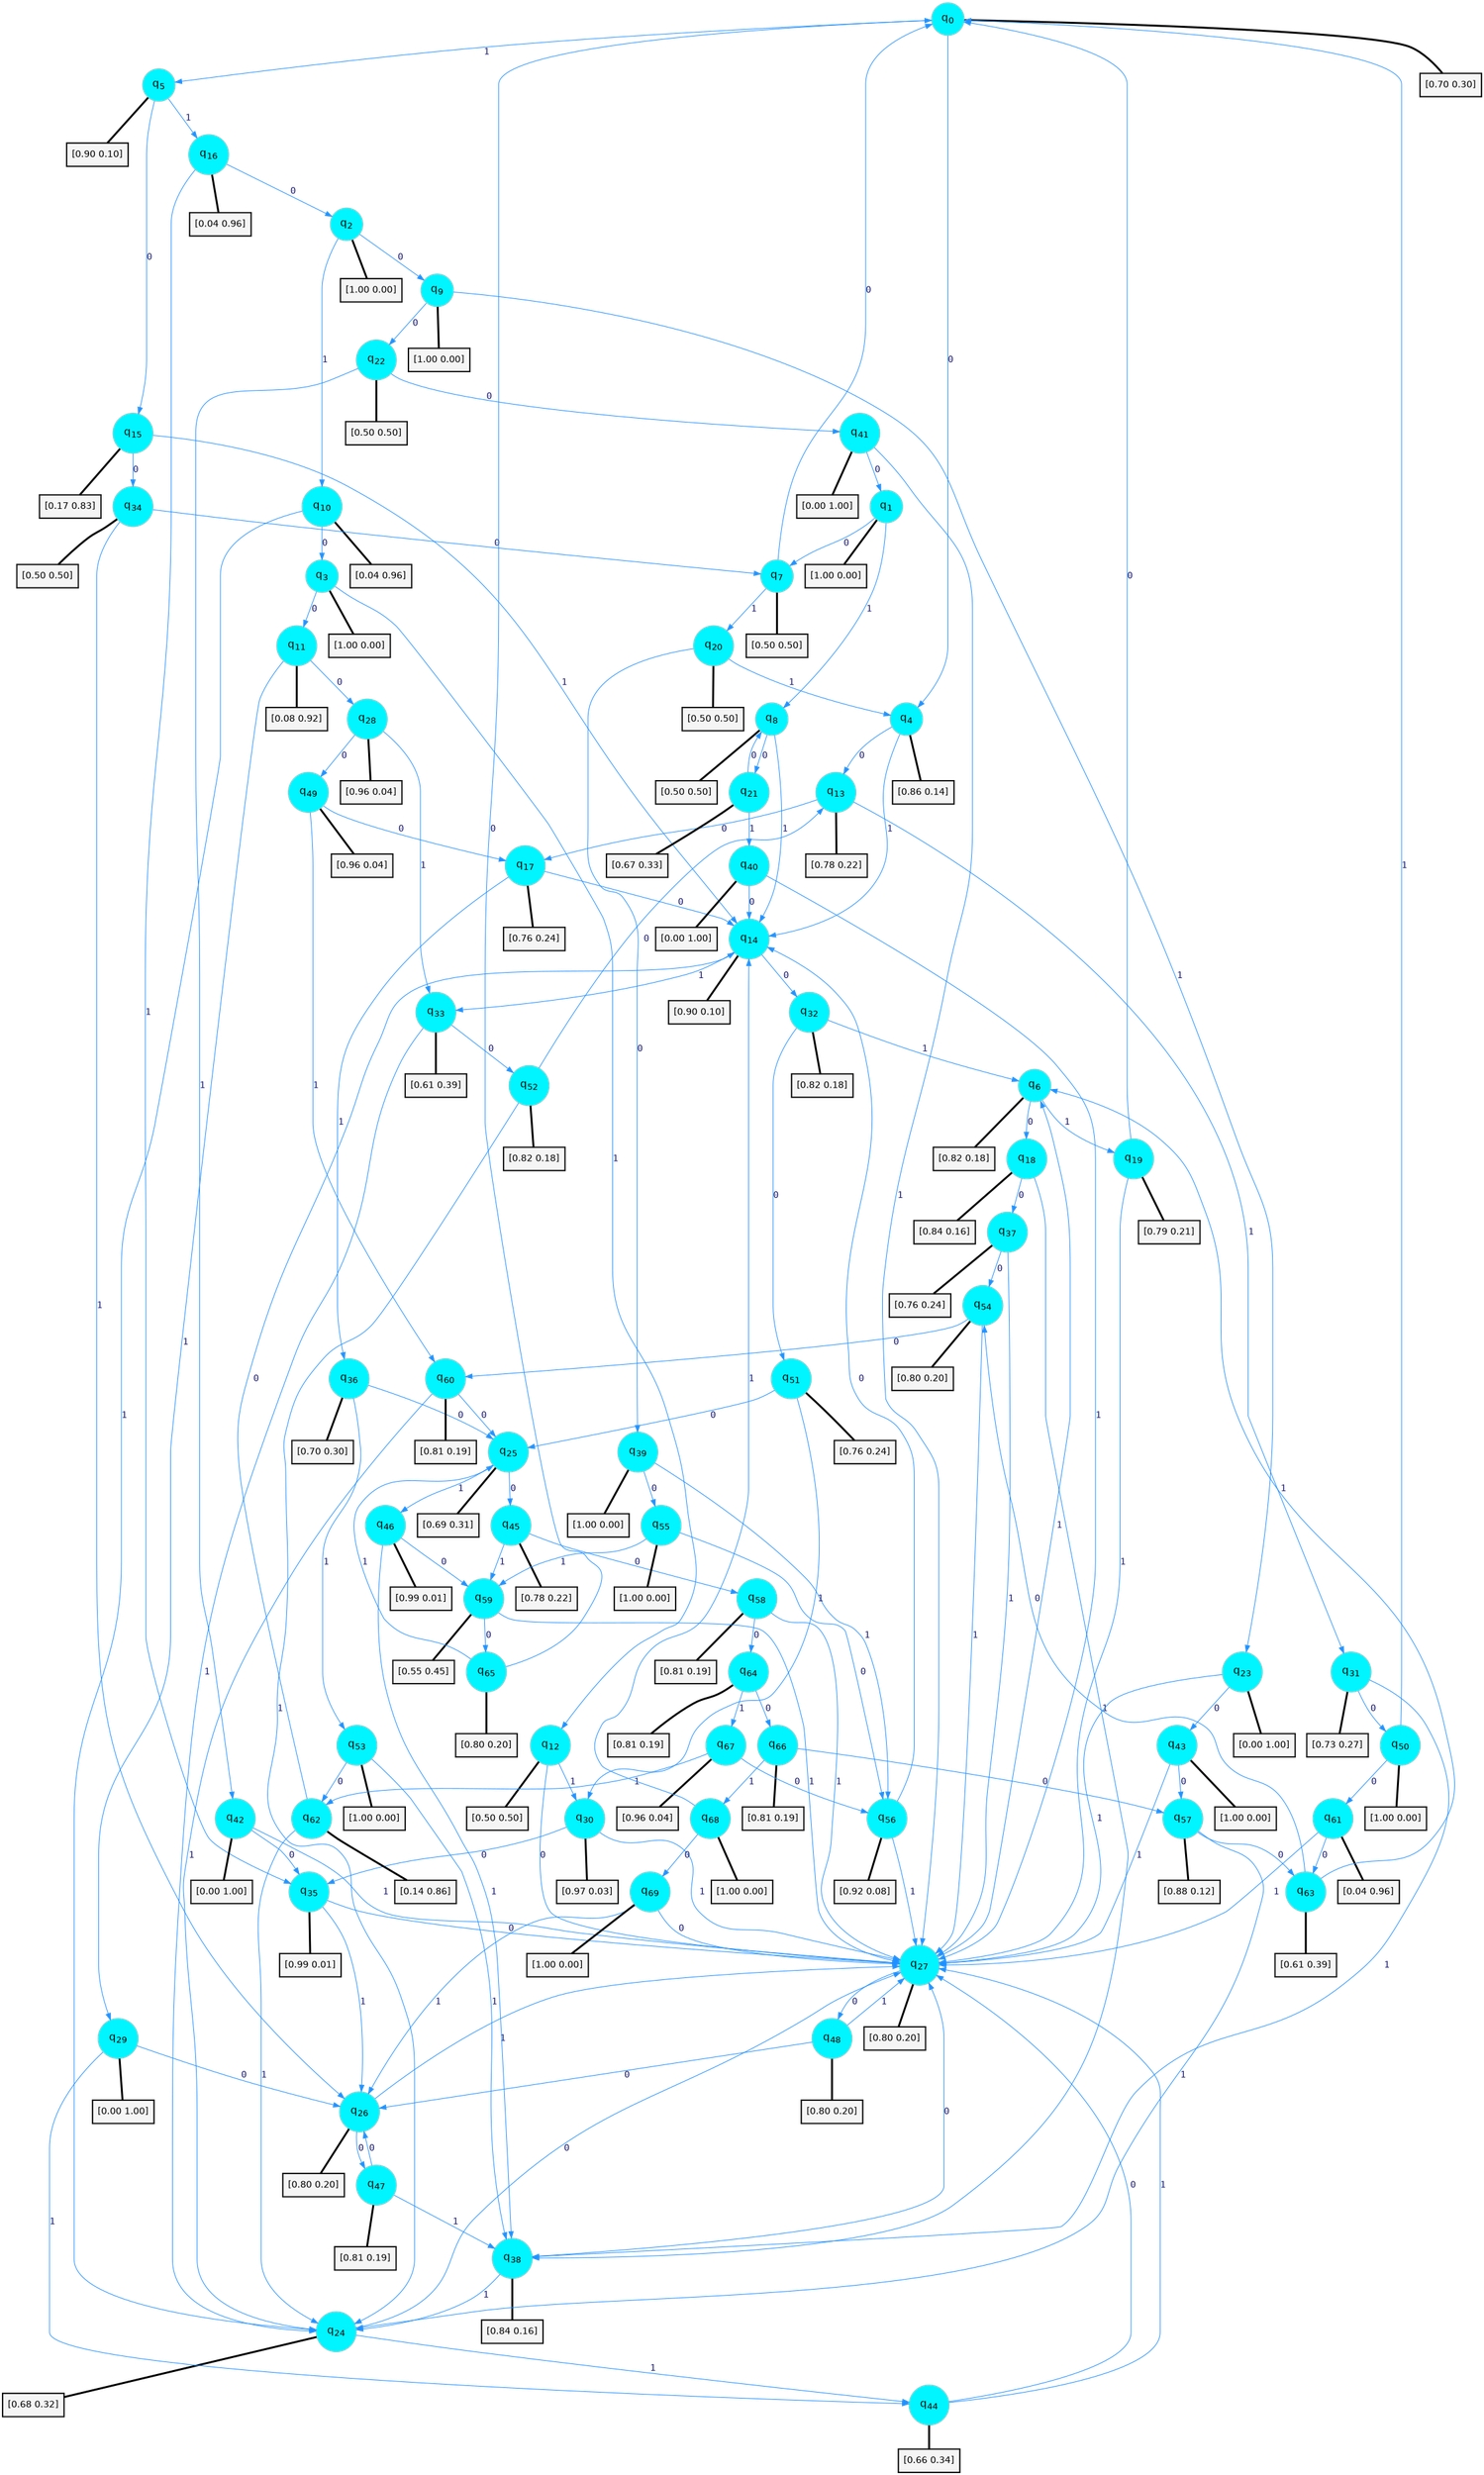 digraph G {
graph [
bgcolor=transparent, dpi=300, rankdir=TD, size="40,25"];
node [
color=gray, fillcolor=turquoise1, fontcolor=black, fontname=Helvetica, fontsize=16, fontweight=bold, shape=circle, style=filled];
edge [
arrowsize=1, color=dodgerblue1, fontcolor=midnightblue, fontname=courier, fontweight=bold, penwidth=1, style=solid, weight=20];
0[label=<q<SUB>0</SUB>>];
1[label=<q<SUB>1</SUB>>];
2[label=<q<SUB>2</SUB>>];
3[label=<q<SUB>3</SUB>>];
4[label=<q<SUB>4</SUB>>];
5[label=<q<SUB>5</SUB>>];
6[label=<q<SUB>6</SUB>>];
7[label=<q<SUB>7</SUB>>];
8[label=<q<SUB>8</SUB>>];
9[label=<q<SUB>9</SUB>>];
10[label=<q<SUB>10</SUB>>];
11[label=<q<SUB>11</SUB>>];
12[label=<q<SUB>12</SUB>>];
13[label=<q<SUB>13</SUB>>];
14[label=<q<SUB>14</SUB>>];
15[label=<q<SUB>15</SUB>>];
16[label=<q<SUB>16</SUB>>];
17[label=<q<SUB>17</SUB>>];
18[label=<q<SUB>18</SUB>>];
19[label=<q<SUB>19</SUB>>];
20[label=<q<SUB>20</SUB>>];
21[label=<q<SUB>21</SUB>>];
22[label=<q<SUB>22</SUB>>];
23[label=<q<SUB>23</SUB>>];
24[label=<q<SUB>24</SUB>>];
25[label=<q<SUB>25</SUB>>];
26[label=<q<SUB>26</SUB>>];
27[label=<q<SUB>27</SUB>>];
28[label=<q<SUB>28</SUB>>];
29[label=<q<SUB>29</SUB>>];
30[label=<q<SUB>30</SUB>>];
31[label=<q<SUB>31</SUB>>];
32[label=<q<SUB>32</SUB>>];
33[label=<q<SUB>33</SUB>>];
34[label=<q<SUB>34</SUB>>];
35[label=<q<SUB>35</SUB>>];
36[label=<q<SUB>36</SUB>>];
37[label=<q<SUB>37</SUB>>];
38[label=<q<SUB>38</SUB>>];
39[label=<q<SUB>39</SUB>>];
40[label=<q<SUB>40</SUB>>];
41[label=<q<SUB>41</SUB>>];
42[label=<q<SUB>42</SUB>>];
43[label=<q<SUB>43</SUB>>];
44[label=<q<SUB>44</SUB>>];
45[label=<q<SUB>45</SUB>>];
46[label=<q<SUB>46</SUB>>];
47[label=<q<SUB>47</SUB>>];
48[label=<q<SUB>48</SUB>>];
49[label=<q<SUB>49</SUB>>];
50[label=<q<SUB>50</SUB>>];
51[label=<q<SUB>51</SUB>>];
52[label=<q<SUB>52</SUB>>];
53[label=<q<SUB>53</SUB>>];
54[label=<q<SUB>54</SUB>>];
55[label=<q<SUB>55</SUB>>];
56[label=<q<SUB>56</SUB>>];
57[label=<q<SUB>57</SUB>>];
58[label=<q<SUB>58</SUB>>];
59[label=<q<SUB>59</SUB>>];
60[label=<q<SUB>60</SUB>>];
61[label=<q<SUB>61</SUB>>];
62[label=<q<SUB>62</SUB>>];
63[label=<q<SUB>63</SUB>>];
64[label=<q<SUB>64</SUB>>];
65[label=<q<SUB>65</SUB>>];
66[label=<q<SUB>66</SUB>>];
67[label=<q<SUB>67</SUB>>];
68[label=<q<SUB>68</SUB>>];
69[label=<q<SUB>69</SUB>>];
70[label="[0.70 0.30]", shape=box,fontcolor=black, fontname=Helvetica, fontsize=14, penwidth=2, fillcolor=whitesmoke,color=black];
71[label="[1.00 0.00]", shape=box,fontcolor=black, fontname=Helvetica, fontsize=14, penwidth=2, fillcolor=whitesmoke,color=black];
72[label="[1.00 0.00]", shape=box,fontcolor=black, fontname=Helvetica, fontsize=14, penwidth=2, fillcolor=whitesmoke,color=black];
73[label="[1.00 0.00]", shape=box,fontcolor=black, fontname=Helvetica, fontsize=14, penwidth=2, fillcolor=whitesmoke,color=black];
74[label="[0.86 0.14]", shape=box,fontcolor=black, fontname=Helvetica, fontsize=14, penwidth=2, fillcolor=whitesmoke,color=black];
75[label="[0.90 0.10]", shape=box,fontcolor=black, fontname=Helvetica, fontsize=14, penwidth=2, fillcolor=whitesmoke,color=black];
76[label="[0.82 0.18]", shape=box,fontcolor=black, fontname=Helvetica, fontsize=14, penwidth=2, fillcolor=whitesmoke,color=black];
77[label="[0.50 0.50]", shape=box,fontcolor=black, fontname=Helvetica, fontsize=14, penwidth=2, fillcolor=whitesmoke,color=black];
78[label="[0.50 0.50]", shape=box,fontcolor=black, fontname=Helvetica, fontsize=14, penwidth=2, fillcolor=whitesmoke,color=black];
79[label="[1.00 0.00]", shape=box,fontcolor=black, fontname=Helvetica, fontsize=14, penwidth=2, fillcolor=whitesmoke,color=black];
80[label="[0.04 0.96]", shape=box,fontcolor=black, fontname=Helvetica, fontsize=14, penwidth=2, fillcolor=whitesmoke,color=black];
81[label="[0.08 0.92]", shape=box,fontcolor=black, fontname=Helvetica, fontsize=14, penwidth=2, fillcolor=whitesmoke,color=black];
82[label="[0.50 0.50]", shape=box,fontcolor=black, fontname=Helvetica, fontsize=14, penwidth=2, fillcolor=whitesmoke,color=black];
83[label="[0.78 0.22]", shape=box,fontcolor=black, fontname=Helvetica, fontsize=14, penwidth=2, fillcolor=whitesmoke,color=black];
84[label="[0.90 0.10]", shape=box,fontcolor=black, fontname=Helvetica, fontsize=14, penwidth=2, fillcolor=whitesmoke,color=black];
85[label="[0.17 0.83]", shape=box,fontcolor=black, fontname=Helvetica, fontsize=14, penwidth=2, fillcolor=whitesmoke,color=black];
86[label="[0.04 0.96]", shape=box,fontcolor=black, fontname=Helvetica, fontsize=14, penwidth=2, fillcolor=whitesmoke,color=black];
87[label="[0.76 0.24]", shape=box,fontcolor=black, fontname=Helvetica, fontsize=14, penwidth=2, fillcolor=whitesmoke,color=black];
88[label="[0.84 0.16]", shape=box,fontcolor=black, fontname=Helvetica, fontsize=14, penwidth=2, fillcolor=whitesmoke,color=black];
89[label="[0.79 0.21]", shape=box,fontcolor=black, fontname=Helvetica, fontsize=14, penwidth=2, fillcolor=whitesmoke,color=black];
90[label="[0.50 0.50]", shape=box,fontcolor=black, fontname=Helvetica, fontsize=14, penwidth=2, fillcolor=whitesmoke,color=black];
91[label="[0.67 0.33]", shape=box,fontcolor=black, fontname=Helvetica, fontsize=14, penwidth=2, fillcolor=whitesmoke,color=black];
92[label="[0.50 0.50]", shape=box,fontcolor=black, fontname=Helvetica, fontsize=14, penwidth=2, fillcolor=whitesmoke,color=black];
93[label="[0.00 1.00]", shape=box,fontcolor=black, fontname=Helvetica, fontsize=14, penwidth=2, fillcolor=whitesmoke,color=black];
94[label="[0.68 0.32]", shape=box,fontcolor=black, fontname=Helvetica, fontsize=14, penwidth=2, fillcolor=whitesmoke,color=black];
95[label="[0.69 0.31]", shape=box,fontcolor=black, fontname=Helvetica, fontsize=14, penwidth=2, fillcolor=whitesmoke,color=black];
96[label="[0.80 0.20]", shape=box,fontcolor=black, fontname=Helvetica, fontsize=14, penwidth=2, fillcolor=whitesmoke,color=black];
97[label="[0.80 0.20]", shape=box,fontcolor=black, fontname=Helvetica, fontsize=14, penwidth=2, fillcolor=whitesmoke,color=black];
98[label="[0.96 0.04]", shape=box,fontcolor=black, fontname=Helvetica, fontsize=14, penwidth=2, fillcolor=whitesmoke,color=black];
99[label="[0.00 1.00]", shape=box,fontcolor=black, fontname=Helvetica, fontsize=14, penwidth=2, fillcolor=whitesmoke,color=black];
100[label="[0.97 0.03]", shape=box,fontcolor=black, fontname=Helvetica, fontsize=14, penwidth=2, fillcolor=whitesmoke,color=black];
101[label="[0.73 0.27]", shape=box,fontcolor=black, fontname=Helvetica, fontsize=14, penwidth=2, fillcolor=whitesmoke,color=black];
102[label="[0.82 0.18]", shape=box,fontcolor=black, fontname=Helvetica, fontsize=14, penwidth=2, fillcolor=whitesmoke,color=black];
103[label="[0.61 0.39]", shape=box,fontcolor=black, fontname=Helvetica, fontsize=14, penwidth=2, fillcolor=whitesmoke,color=black];
104[label="[0.50 0.50]", shape=box,fontcolor=black, fontname=Helvetica, fontsize=14, penwidth=2, fillcolor=whitesmoke,color=black];
105[label="[0.99 0.01]", shape=box,fontcolor=black, fontname=Helvetica, fontsize=14, penwidth=2, fillcolor=whitesmoke,color=black];
106[label="[0.70 0.30]", shape=box,fontcolor=black, fontname=Helvetica, fontsize=14, penwidth=2, fillcolor=whitesmoke,color=black];
107[label="[0.76 0.24]", shape=box,fontcolor=black, fontname=Helvetica, fontsize=14, penwidth=2, fillcolor=whitesmoke,color=black];
108[label="[0.84 0.16]", shape=box,fontcolor=black, fontname=Helvetica, fontsize=14, penwidth=2, fillcolor=whitesmoke,color=black];
109[label="[1.00 0.00]", shape=box,fontcolor=black, fontname=Helvetica, fontsize=14, penwidth=2, fillcolor=whitesmoke,color=black];
110[label="[0.00 1.00]", shape=box,fontcolor=black, fontname=Helvetica, fontsize=14, penwidth=2, fillcolor=whitesmoke,color=black];
111[label="[0.00 1.00]", shape=box,fontcolor=black, fontname=Helvetica, fontsize=14, penwidth=2, fillcolor=whitesmoke,color=black];
112[label="[0.00 1.00]", shape=box,fontcolor=black, fontname=Helvetica, fontsize=14, penwidth=2, fillcolor=whitesmoke,color=black];
113[label="[1.00 0.00]", shape=box,fontcolor=black, fontname=Helvetica, fontsize=14, penwidth=2, fillcolor=whitesmoke,color=black];
114[label="[0.66 0.34]", shape=box,fontcolor=black, fontname=Helvetica, fontsize=14, penwidth=2, fillcolor=whitesmoke,color=black];
115[label="[0.78 0.22]", shape=box,fontcolor=black, fontname=Helvetica, fontsize=14, penwidth=2, fillcolor=whitesmoke,color=black];
116[label="[0.99 0.01]", shape=box,fontcolor=black, fontname=Helvetica, fontsize=14, penwidth=2, fillcolor=whitesmoke,color=black];
117[label="[0.81 0.19]", shape=box,fontcolor=black, fontname=Helvetica, fontsize=14, penwidth=2, fillcolor=whitesmoke,color=black];
118[label="[0.80 0.20]", shape=box,fontcolor=black, fontname=Helvetica, fontsize=14, penwidth=2, fillcolor=whitesmoke,color=black];
119[label="[0.96 0.04]", shape=box,fontcolor=black, fontname=Helvetica, fontsize=14, penwidth=2, fillcolor=whitesmoke,color=black];
120[label="[1.00 0.00]", shape=box,fontcolor=black, fontname=Helvetica, fontsize=14, penwidth=2, fillcolor=whitesmoke,color=black];
121[label="[0.76 0.24]", shape=box,fontcolor=black, fontname=Helvetica, fontsize=14, penwidth=2, fillcolor=whitesmoke,color=black];
122[label="[0.82 0.18]", shape=box,fontcolor=black, fontname=Helvetica, fontsize=14, penwidth=2, fillcolor=whitesmoke,color=black];
123[label="[1.00 0.00]", shape=box,fontcolor=black, fontname=Helvetica, fontsize=14, penwidth=2, fillcolor=whitesmoke,color=black];
124[label="[0.80 0.20]", shape=box,fontcolor=black, fontname=Helvetica, fontsize=14, penwidth=2, fillcolor=whitesmoke,color=black];
125[label="[1.00 0.00]", shape=box,fontcolor=black, fontname=Helvetica, fontsize=14, penwidth=2, fillcolor=whitesmoke,color=black];
126[label="[0.92 0.08]", shape=box,fontcolor=black, fontname=Helvetica, fontsize=14, penwidth=2, fillcolor=whitesmoke,color=black];
127[label="[0.88 0.12]", shape=box,fontcolor=black, fontname=Helvetica, fontsize=14, penwidth=2, fillcolor=whitesmoke,color=black];
128[label="[0.81 0.19]", shape=box,fontcolor=black, fontname=Helvetica, fontsize=14, penwidth=2, fillcolor=whitesmoke,color=black];
129[label="[0.55 0.45]", shape=box,fontcolor=black, fontname=Helvetica, fontsize=14, penwidth=2, fillcolor=whitesmoke,color=black];
130[label="[0.81 0.19]", shape=box,fontcolor=black, fontname=Helvetica, fontsize=14, penwidth=2, fillcolor=whitesmoke,color=black];
131[label="[0.04 0.96]", shape=box,fontcolor=black, fontname=Helvetica, fontsize=14, penwidth=2, fillcolor=whitesmoke,color=black];
132[label="[0.14 0.86]", shape=box,fontcolor=black, fontname=Helvetica, fontsize=14, penwidth=2, fillcolor=whitesmoke,color=black];
133[label="[0.61 0.39]", shape=box,fontcolor=black, fontname=Helvetica, fontsize=14, penwidth=2, fillcolor=whitesmoke,color=black];
134[label="[0.81 0.19]", shape=box,fontcolor=black, fontname=Helvetica, fontsize=14, penwidth=2, fillcolor=whitesmoke,color=black];
135[label="[0.80 0.20]", shape=box,fontcolor=black, fontname=Helvetica, fontsize=14, penwidth=2, fillcolor=whitesmoke,color=black];
136[label="[0.81 0.19]", shape=box,fontcolor=black, fontname=Helvetica, fontsize=14, penwidth=2, fillcolor=whitesmoke,color=black];
137[label="[0.96 0.04]", shape=box,fontcolor=black, fontname=Helvetica, fontsize=14, penwidth=2, fillcolor=whitesmoke,color=black];
138[label="[1.00 0.00]", shape=box,fontcolor=black, fontname=Helvetica, fontsize=14, penwidth=2, fillcolor=whitesmoke,color=black];
139[label="[1.00 0.00]", shape=box,fontcolor=black, fontname=Helvetica, fontsize=14, penwidth=2, fillcolor=whitesmoke,color=black];
0->4 [label=0];
0->5 [label=1];
0->70 [arrowhead=none, penwidth=3,color=black];
1->7 [label=0];
1->8 [label=1];
1->71 [arrowhead=none, penwidth=3,color=black];
2->9 [label=0];
2->10 [label=1];
2->72 [arrowhead=none, penwidth=3,color=black];
3->11 [label=0];
3->12 [label=1];
3->73 [arrowhead=none, penwidth=3,color=black];
4->13 [label=0];
4->14 [label=1];
4->74 [arrowhead=none, penwidth=3,color=black];
5->15 [label=0];
5->16 [label=1];
5->75 [arrowhead=none, penwidth=3,color=black];
6->18 [label=0];
6->19 [label=1];
6->76 [arrowhead=none, penwidth=3,color=black];
7->0 [label=0];
7->20 [label=1];
7->77 [arrowhead=none, penwidth=3,color=black];
8->21 [label=0];
8->14 [label=1];
8->78 [arrowhead=none, penwidth=3,color=black];
9->22 [label=0];
9->23 [label=1];
9->79 [arrowhead=none, penwidth=3,color=black];
10->3 [label=0];
10->24 [label=1];
10->80 [arrowhead=none, penwidth=3,color=black];
11->28 [label=0];
11->29 [label=1];
11->81 [arrowhead=none, penwidth=3,color=black];
12->27 [label=0];
12->30 [label=1];
12->82 [arrowhead=none, penwidth=3,color=black];
13->17 [label=0];
13->31 [label=1];
13->83 [arrowhead=none, penwidth=3,color=black];
14->32 [label=0];
14->33 [label=1];
14->84 [arrowhead=none, penwidth=3,color=black];
15->34 [label=0];
15->14 [label=1];
15->85 [arrowhead=none, penwidth=3,color=black];
16->2 [label=0];
16->35 [label=1];
16->86 [arrowhead=none, penwidth=3,color=black];
17->14 [label=0];
17->36 [label=1];
17->87 [arrowhead=none, penwidth=3,color=black];
18->37 [label=0];
18->38 [label=1];
18->88 [arrowhead=none, penwidth=3,color=black];
19->0 [label=0];
19->27 [label=1];
19->89 [arrowhead=none, penwidth=3,color=black];
20->39 [label=0];
20->4 [label=1];
20->90 [arrowhead=none, penwidth=3,color=black];
21->8 [label=0];
21->40 [label=1];
21->91 [arrowhead=none, penwidth=3,color=black];
22->41 [label=0];
22->42 [label=1];
22->92 [arrowhead=none, penwidth=3,color=black];
23->43 [label=0];
23->27 [label=1];
23->93 [arrowhead=none, penwidth=3,color=black];
24->27 [label=0];
24->44 [label=1];
24->94 [arrowhead=none, penwidth=3,color=black];
25->45 [label=0];
25->46 [label=1];
25->95 [arrowhead=none, penwidth=3,color=black];
26->47 [label=0];
26->27 [label=1];
26->96 [arrowhead=none, penwidth=3,color=black];
27->48 [label=0];
27->6 [label=1];
27->97 [arrowhead=none, penwidth=3,color=black];
28->49 [label=0];
28->33 [label=1];
28->98 [arrowhead=none, penwidth=3,color=black];
29->26 [label=0];
29->44 [label=1];
29->99 [arrowhead=none, penwidth=3,color=black];
30->35 [label=0];
30->27 [label=1];
30->100 [arrowhead=none, penwidth=3,color=black];
31->50 [label=0];
31->38 [label=1];
31->101 [arrowhead=none, penwidth=3,color=black];
32->51 [label=0];
32->6 [label=1];
32->102 [arrowhead=none, penwidth=3,color=black];
33->52 [label=0];
33->24 [label=1];
33->103 [arrowhead=none, penwidth=3,color=black];
34->7 [label=0];
34->26 [label=1];
34->104 [arrowhead=none, penwidth=3,color=black];
35->27 [label=0];
35->26 [label=1];
35->105 [arrowhead=none, penwidth=3,color=black];
36->25 [label=0];
36->53 [label=1];
36->106 [arrowhead=none, penwidth=3,color=black];
37->54 [label=0];
37->27 [label=1];
37->107 [arrowhead=none, penwidth=3,color=black];
38->27 [label=0];
38->24 [label=1];
38->108 [arrowhead=none, penwidth=3,color=black];
39->55 [label=0];
39->56 [label=1];
39->109 [arrowhead=none, penwidth=3,color=black];
40->14 [label=0];
40->27 [label=1];
40->110 [arrowhead=none, penwidth=3,color=black];
41->1 [label=0];
41->27 [label=1];
41->111 [arrowhead=none, penwidth=3,color=black];
42->35 [label=0];
42->27 [label=1];
42->112 [arrowhead=none, penwidth=3,color=black];
43->57 [label=0];
43->27 [label=1];
43->113 [arrowhead=none, penwidth=3,color=black];
44->27 [label=0];
44->27 [label=1];
44->114 [arrowhead=none, penwidth=3,color=black];
45->58 [label=0];
45->59 [label=1];
45->115 [arrowhead=none, penwidth=3,color=black];
46->59 [label=0];
46->38 [label=1];
46->116 [arrowhead=none, penwidth=3,color=black];
47->26 [label=0];
47->38 [label=1];
47->117 [arrowhead=none, penwidth=3,color=black];
48->26 [label=0];
48->27 [label=1];
48->118 [arrowhead=none, penwidth=3,color=black];
49->17 [label=0];
49->60 [label=1];
49->119 [arrowhead=none, penwidth=3,color=black];
50->61 [label=0];
50->0 [label=1];
50->120 [arrowhead=none, penwidth=3,color=black];
51->25 [label=0];
51->30 [label=1];
51->121 [arrowhead=none, penwidth=3,color=black];
52->13 [label=0];
52->24 [label=1];
52->122 [arrowhead=none, penwidth=3,color=black];
53->62 [label=0];
53->38 [label=1];
53->123 [arrowhead=none, penwidth=3,color=black];
54->60 [label=0];
54->27 [label=1];
54->124 [arrowhead=none, penwidth=3,color=black];
55->56 [label=0];
55->59 [label=1];
55->125 [arrowhead=none, penwidth=3,color=black];
56->14 [label=0];
56->27 [label=1];
56->126 [arrowhead=none, penwidth=3,color=black];
57->63 [label=0];
57->24 [label=1];
57->127 [arrowhead=none, penwidth=3,color=black];
58->64 [label=0];
58->27 [label=1];
58->128 [arrowhead=none, penwidth=3,color=black];
59->65 [label=0];
59->27 [label=1];
59->129 [arrowhead=none, penwidth=3,color=black];
60->25 [label=0];
60->24 [label=1];
60->130 [arrowhead=none, penwidth=3,color=black];
61->63 [label=0];
61->27 [label=1];
61->131 [arrowhead=none, penwidth=3,color=black];
62->14 [label=0];
62->24 [label=1];
62->132 [arrowhead=none, penwidth=3,color=black];
63->54 [label=0];
63->6 [label=1];
63->133 [arrowhead=none, penwidth=3,color=black];
64->66 [label=0];
64->67 [label=1];
64->134 [arrowhead=none, penwidth=3,color=black];
65->0 [label=0];
65->25 [label=1];
65->135 [arrowhead=none, penwidth=3,color=black];
66->57 [label=0];
66->68 [label=1];
66->136 [arrowhead=none, penwidth=3,color=black];
67->56 [label=0];
67->62 [label=1];
67->137 [arrowhead=none, penwidth=3,color=black];
68->69 [label=0];
68->14 [label=1];
68->138 [arrowhead=none, penwidth=3,color=black];
69->27 [label=0];
69->26 [label=1];
69->139 [arrowhead=none, penwidth=3,color=black];
}
